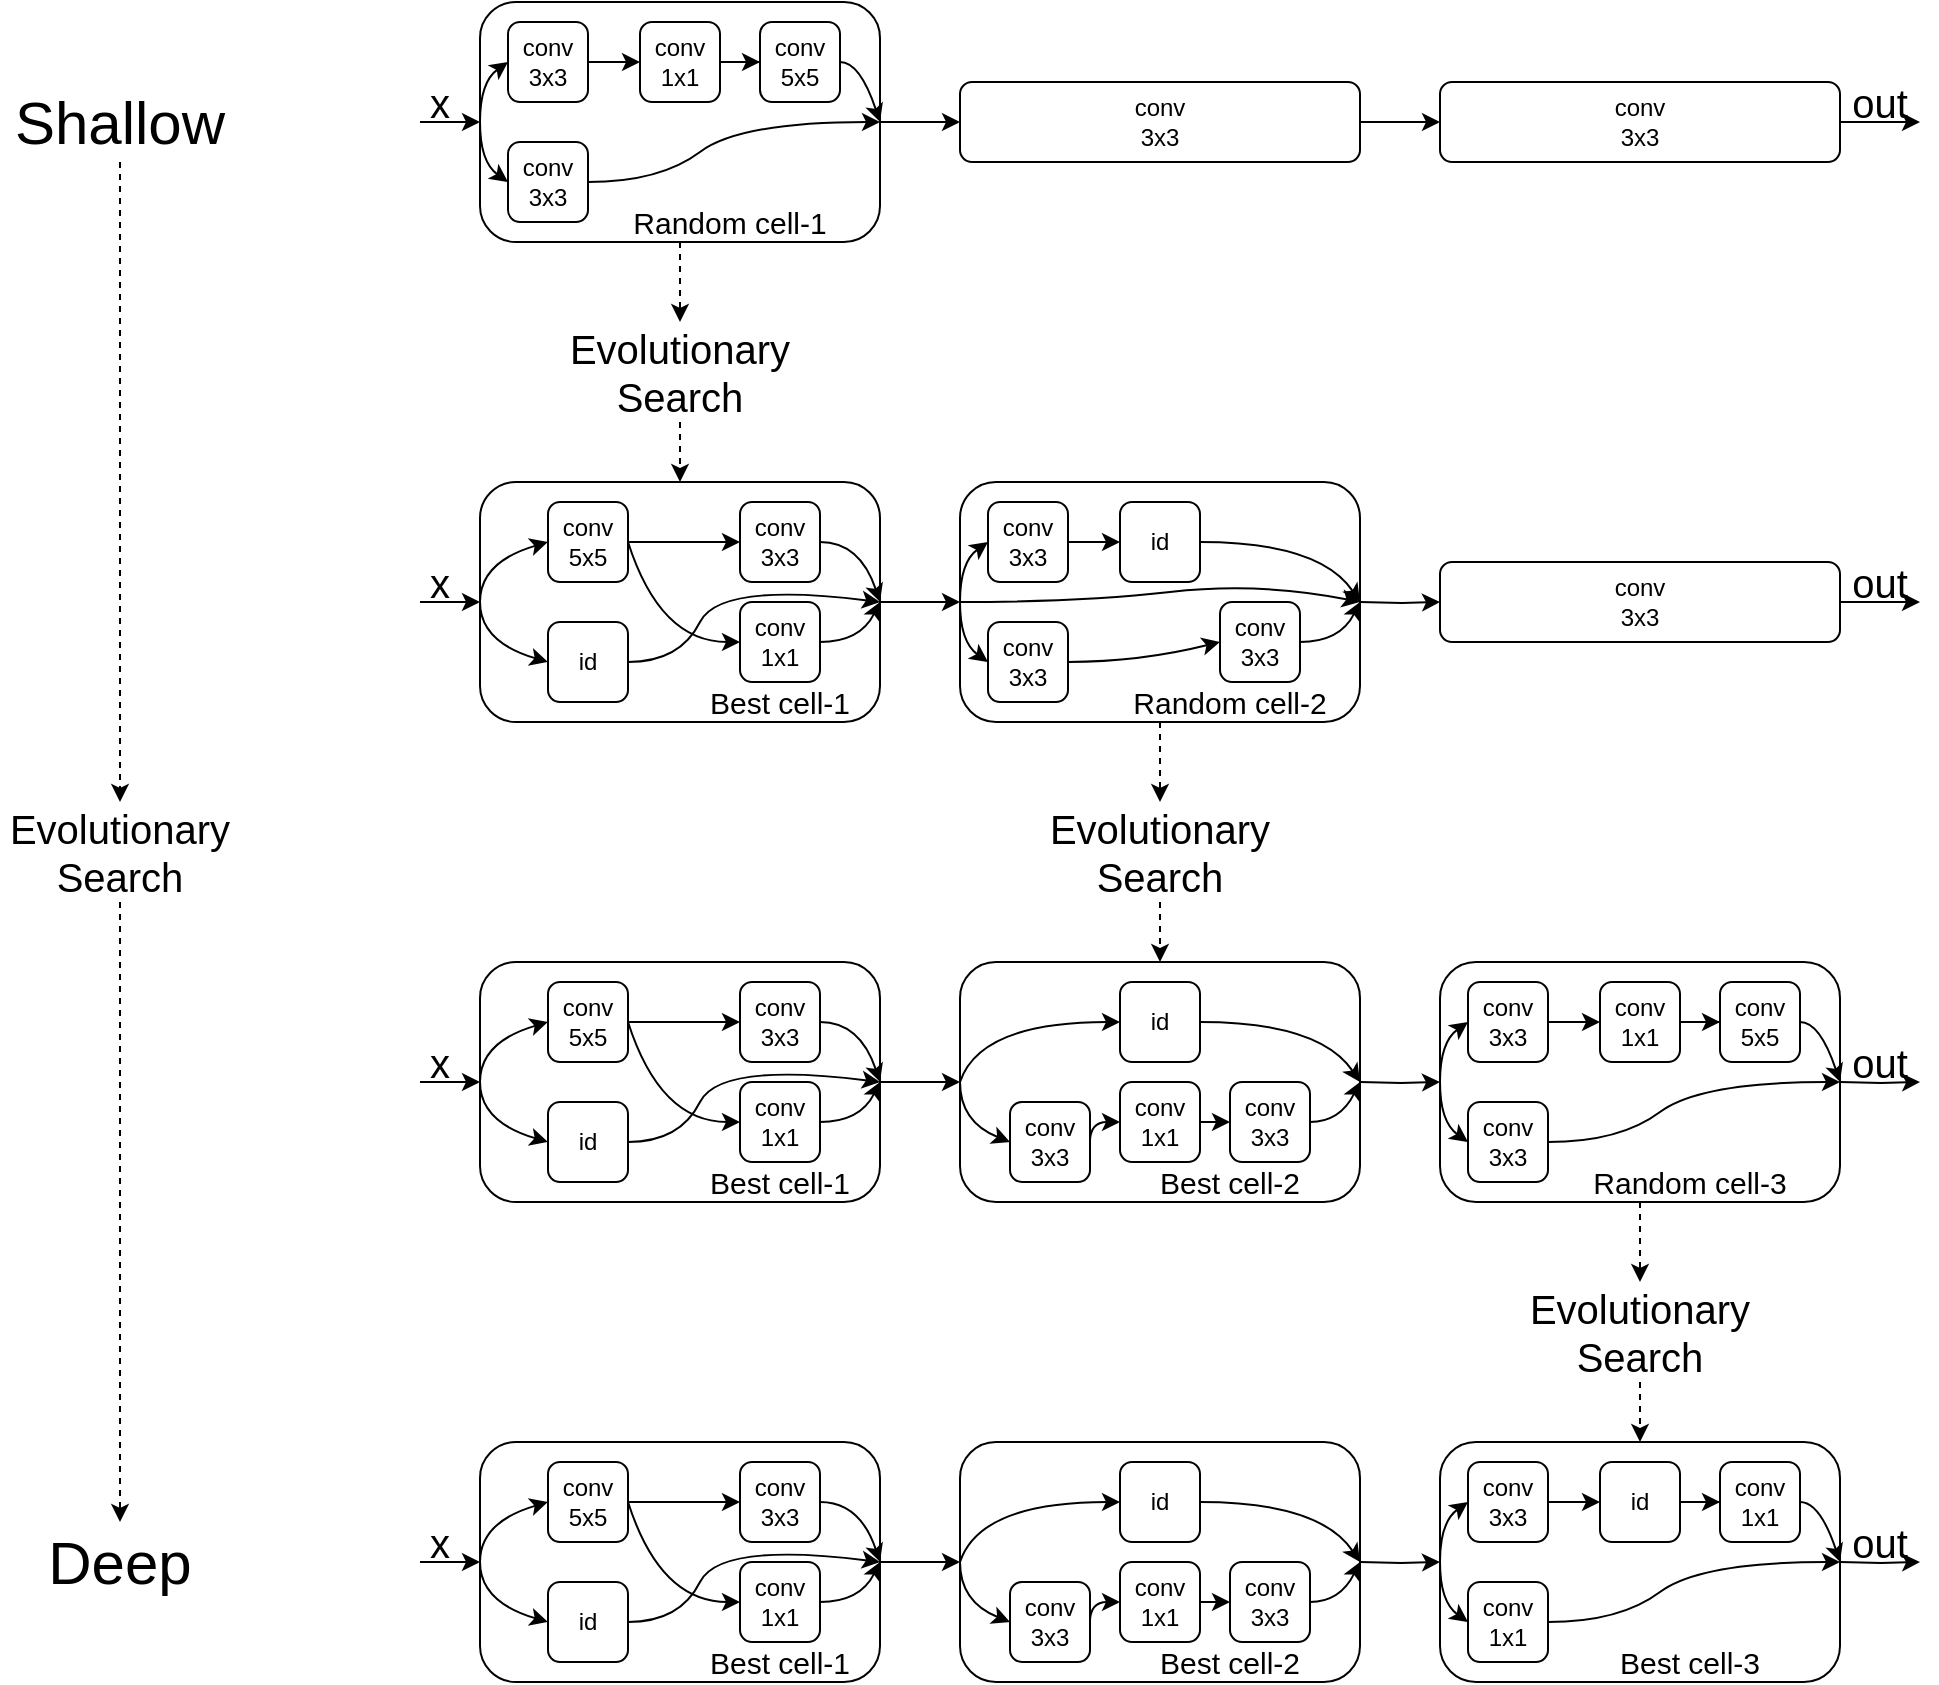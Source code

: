 <mxfile version="14.0.5" type="device"><diagram id="ZKOJLAhd_lXlccfZHO3L" name="Page-1"><mxGraphModel dx="3128" dy="1876" grid="1" gridSize="10" guides="1" tooltips="1" connect="1" arrows="1" fold="1" page="1" pageScale="1" pageWidth="827" pageHeight="1169" math="0" shadow="0"><root><mxCell id="0"/><mxCell id="1" parent="0"/><mxCell id="ncPJpPclJNjcWupV1uyb-1" value="&lt;font style=&quot;font-size: 30px&quot;&gt;Shallow&lt;/font&gt;" style="text;html=1;strokeColor=none;fillColor=none;align=center;verticalAlign=middle;whiteSpace=wrap;rounded=0;" vertex="1" parent="1"><mxGeometry x="120" y="80" width="120" height="40" as="geometry"/></mxCell><mxCell id="ncPJpPclJNjcWupV1uyb-2" value="&lt;font style=&quot;font-size: 30px&quot;&gt;Deep&lt;/font&gt;" style="text;html=1;strokeColor=none;fillColor=none;align=center;verticalAlign=middle;whiteSpace=wrap;rounded=0;" vertex="1" parent="1"><mxGeometry x="120" y="800" width="120" height="40" as="geometry"/></mxCell><mxCell id="ncPJpPclJNjcWupV1uyb-22" style="edgeStyle=orthogonalEdgeStyle;rounded=0;orthogonalLoop=1;jettySize=auto;html=1;exitX=1;exitY=0.5;exitDx=0;exitDy=0;entryX=0;entryY=0.5;entryDx=0;entryDy=0;" edge="1" parent="1" source="ncPJpPclJNjcWupV1uyb-3" target="ncPJpPclJNjcWupV1uyb-20"><mxGeometry relative="1" as="geometry"/></mxCell><mxCell id="ncPJpPclJNjcWupV1uyb-3" value="" style="rounded=1;whiteSpace=wrap;html=1;" vertex="1" parent="1"><mxGeometry x="360" y="40" width="200" height="120" as="geometry"/></mxCell><mxCell id="ncPJpPclJNjcWupV1uyb-7" value="" style="endArrow=classic;html=1;" edge="1" parent="1"><mxGeometry width="50" height="50" relative="1" as="geometry"><mxPoint x="330" y="100" as="sourcePoint"/><mxPoint x="360" y="100" as="targetPoint"/></mxGeometry></mxCell><mxCell id="ncPJpPclJNjcWupV1uyb-8" value="&lt;font style=&quot;font-size: 20px&quot;&gt;x&lt;/font&gt;" style="text;html=1;strokeColor=none;fillColor=none;align=center;verticalAlign=middle;whiteSpace=wrap;rounded=0;" vertex="1" parent="1"><mxGeometry x="320" y="80" width="40" height="20" as="geometry"/></mxCell><mxCell id="ncPJpPclJNjcWupV1uyb-13" style="edgeStyle=orthogonalEdgeStyle;rounded=0;orthogonalLoop=1;jettySize=auto;html=1;exitX=1;exitY=0.5;exitDx=0;exitDy=0;entryX=0;entryY=0.5;entryDx=0;entryDy=0;" edge="1" parent="1" source="ncPJpPclJNjcWupV1uyb-9" target="ncPJpPclJNjcWupV1uyb-11"><mxGeometry relative="1" as="geometry"/></mxCell><mxCell id="ncPJpPclJNjcWupV1uyb-9" value="conv&lt;br&gt;3x3" style="rounded=1;whiteSpace=wrap;html=1;" vertex="1" parent="1"><mxGeometry x="374" y="50" width="40" height="40" as="geometry"/></mxCell><mxCell id="ncPJpPclJNjcWupV1uyb-10" value="conv&lt;br&gt;3x3" style="rounded=1;whiteSpace=wrap;html=1;" vertex="1" parent="1"><mxGeometry x="374" y="110" width="40" height="40" as="geometry"/></mxCell><mxCell id="ncPJpPclJNjcWupV1uyb-14" value="" style="edgeStyle=orthogonalEdgeStyle;rounded=0;orthogonalLoop=1;jettySize=auto;html=1;" edge="1" parent="1" source="ncPJpPclJNjcWupV1uyb-11" target="ncPJpPclJNjcWupV1uyb-12"><mxGeometry relative="1" as="geometry"/></mxCell><mxCell id="ncPJpPclJNjcWupV1uyb-11" value="conv&lt;br&gt;1x1" style="rounded=1;whiteSpace=wrap;html=1;" vertex="1" parent="1"><mxGeometry x="440" y="50" width="40" height="40" as="geometry"/></mxCell><mxCell id="ncPJpPclJNjcWupV1uyb-12" value="conv&lt;br&gt;5x5" style="rounded=1;whiteSpace=wrap;html=1;" vertex="1" parent="1"><mxGeometry x="500" y="50" width="40" height="40" as="geometry"/></mxCell><mxCell id="ncPJpPclJNjcWupV1uyb-16" value="" style="curved=1;endArrow=classic;html=1;exitX=0;exitY=0.5;exitDx=0;exitDy=0;entryX=0;entryY=0.5;entryDx=0;entryDy=0;" edge="1" parent="1" source="ncPJpPclJNjcWupV1uyb-3" target="ncPJpPclJNjcWupV1uyb-10"><mxGeometry width="50" height="50" relative="1" as="geometry"><mxPoint x="380" y="120" as="sourcePoint"/><mxPoint x="430" y="70" as="targetPoint"/><Array as="points"><mxPoint x="360" y="120"/></Array></mxGeometry></mxCell><mxCell id="ncPJpPclJNjcWupV1uyb-17" value="" style="curved=1;endArrow=classic;html=1;exitX=1;exitY=1;exitDx=0;exitDy=0;entryX=0;entryY=0.5;entryDx=0;entryDy=0;" edge="1" parent="1" source="ncPJpPclJNjcWupV1uyb-8" target="ncPJpPclJNjcWupV1uyb-9"><mxGeometry width="50" height="50" relative="1" as="geometry"><mxPoint x="370" y="110" as="sourcePoint"/><mxPoint x="384" y="140" as="targetPoint"/><Array as="points"><mxPoint x="360" y="80"/></Array></mxGeometry></mxCell><mxCell id="ncPJpPclJNjcWupV1uyb-18" value="" style="curved=1;endArrow=classic;html=1;exitX=1;exitY=0.5;exitDx=0;exitDy=0;entryX=1;entryY=0.5;entryDx=0;entryDy=0;" edge="1" parent="1" source="ncPJpPclJNjcWupV1uyb-10" target="ncPJpPclJNjcWupV1uyb-3"><mxGeometry width="50" height="50" relative="1" as="geometry"><mxPoint x="380" y="120" as="sourcePoint"/><mxPoint x="430" y="70" as="targetPoint"/><Array as="points"><mxPoint x="450" y="130"/><mxPoint x="490" y="100"/></Array></mxGeometry></mxCell><mxCell id="ncPJpPclJNjcWupV1uyb-19" value="" style="curved=1;endArrow=classic;html=1;exitX=1;exitY=0.5;exitDx=0;exitDy=0;entryX=1;entryY=0.5;entryDx=0;entryDy=0;" edge="1" parent="1" source="ncPJpPclJNjcWupV1uyb-12" target="ncPJpPclJNjcWupV1uyb-3"><mxGeometry width="50" height="50" relative="1" as="geometry"><mxPoint x="424" y="140" as="sourcePoint"/><mxPoint x="570" y="110" as="targetPoint"/><Array as="points"><mxPoint x="550" y="70"/></Array></mxGeometry></mxCell><mxCell id="ncPJpPclJNjcWupV1uyb-23" value="" style="edgeStyle=orthogonalEdgeStyle;rounded=0;orthogonalLoop=1;jettySize=auto;html=1;" edge="1" parent="1" source="ncPJpPclJNjcWupV1uyb-20" target="ncPJpPclJNjcWupV1uyb-21"><mxGeometry relative="1" as="geometry"/></mxCell><mxCell id="ncPJpPclJNjcWupV1uyb-20" value="conv&lt;br&gt;3x3" style="rounded=1;whiteSpace=wrap;html=1;" vertex="1" parent="1"><mxGeometry x="600" y="80" width="200" height="40" as="geometry"/></mxCell><mxCell id="ncPJpPclJNjcWupV1uyb-21" value="conv&lt;br&gt;3x3" style="rounded=1;whiteSpace=wrap;html=1;" vertex="1" parent="1"><mxGeometry x="840" y="80" width="200" height="40" as="geometry"/></mxCell><mxCell id="ncPJpPclJNjcWupV1uyb-25" value="" style="edgeStyle=orthogonalEdgeStyle;rounded=0;orthogonalLoop=1;jettySize=auto;html=1;exitX=1;exitY=0.5;exitDx=0;exitDy=0;" edge="1" parent="1" source="ncPJpPclJNjcWupV1uyb-21"><mxGeometry relative="1" as="geometry"><mxPoint x="1040" y="100" as="sourcePoint"/><mxPoint x="1080" y="100" as="targetPoint"/></mxGeometry></mxCell><mxCell id="ncPJpPclJNjcWupV1uyb-26" value="&lt;font style=&quot;font-size: 20px&quot;&gt;out&lt;/font&gt;" style="text;html=1;strokeColor=none;fillColor=none;align=center;verticalAlign=middle;whiteSpace=wrap;rounded=0;" vertex="1" parent="1"><mxGeometry x="1040" y="80" width="40" height="20" as="geometry"/></mxCell><mxCell id="ncPJpPclJNjcWupV1uyb-28" value="" style="endArrow=classic;html=1;exitX=0.5;exitY=1;exitDx=0;exitDy=0;dashed=1;" edge="1" parent="1" source="ncPJpPclJNjcWupV1uyb-27"><mxGeometry width="50" height="50" relative="1" as="geometry"><mxPoint x="510" y="210" as="sourcePoint"/><mxPoint x="460" y="280" as="targetPoint"/></mxGeometry></mxCell><mxCell id="ncPJpPclJNjcWupV1uyb-29" value="&lt;font style=&quot;font-size: 15px&quot;&gt;Random cell-1&lt;/font&gt;" style="text;html=1;strokeColor=none;fillColor=none;align=center;verticalAlign=middle;whiteSpace=wrap;rounded=0;" vertex="1" parent="1"><mxGeometry x="430" y="140" width="110" height="20" as="geometry"/></mxCell><mxCell id="ncPJpPclJNjcWupV1uyb-27" value="&lt;font style=&quot;font-size: 20px&quot;&gt;Evolutionary&lt;br&gt;Search&lt;/font&gt;" style="text;html=1;strokeColor=none;fillColor=none;align=center;verticalAlign=middle;whiteSpace=wrap;rounded=0;" vertex="1" parent="1"><mxGeometry x="425" y="200" width="70" height="50" as="geometry"/></mxCell><mxCell id="ncPJpPclJNjcWupV1uyb-30" value="" style="endArrow=classic;html=1;exitX=0.5;exitY=1;exitDx=0;exitDy=0;dashed=1;" edge="1" parent="1" source="ncPJpPclJNjcWupV1uyb-3" target="ncPJpPclJNjcWupV1uyb-27"><mxGeometry width="50" height="50" relative="1" as="geometry"><mxPoint x="460" y="160.0" as="sourcePoint"/><mxPoint x="460" y="280" as="targetPoint"/></mxGeometry></mxCell><mxCell id="ncPJpPclJNjcWupV1uyb-54" style="edgeStyle=orthogonalEdgeStyle;rounded=0;orthogonalLoop=1;jettySize=auto;html=1;exitX=1;exitY=0.5;exitDx=0;exitDy=0;entryX=0;entryY=0.5;entryDx=0;entryDy=0;" edge="1" source="ncPJpPclJNjcWupV1uyb-55" parent="1"><mxGeometry relative="1" as="geometry"><mxPoint x="600" y="340" as="targetPoint"/></mxGeometry></mxCell><mxCell id="ncPJpPclJNjcWupV1uyb-55" value="" style="rounded=1;whiteSpace=wrap;html=1;" vertex="1" parent="1"><mxGeometry x="360" y="280" width="200" height="120" as="geometry"/></mxCell><mxCell id="ncPJpPclJNjcWupV1uyb-56" value="" style="endArrow=classic;html=1;" edge="1" parent="1"><mxGeometry width="50" height="50" relative="1" as="geometry"><mxPoint x="330" y="340" as="sourcePoint"/><mxPoint x="360" y="340" as="targetPoint"/></mxGeometry></mxCell><mxCell id="ncPJpPclJNjcWupV1uyb-57" value="&lt;font style=&quot;font-size: 20px&quot;&gt;x&lt;/font&gt;" style="text;html=1;strokeColor=none;fillColor=none;align=center;verticalAlign=middle;whiteSpace=wrap;rounded=0;" vertex="1" parent="1"><mxGeometry x="320" y="320" width="40" height="20" as="geometry"/></mxCell><mxCell id="ncPJpPclJNjcWupV1uyb-59" value="conv&lt;br&gt;5x5" style="rounded=1;whiteSpace=wrap;html=1;" vertex="1" parent="1"><mxGeometry x="394" y="290" width="40" height="40" as="geometry"/></mxCell><mxCell id="ncPJpPclJNjcWupV1uyb-60" value="id" style="rounded=1;whiteSpace=wrap;html=1;" vertex="1" parent="1"><mxGeometry x="394" y="350" width="40" height="40" as="geometry"/></mxCell><mxCell id="ncPJpPclJNjcWupV1uyb-61" value="" style="edgeStyle=orthogonalEdgeStyle;rounded=0;orthogonalLoop=1;jettySize=auto;html=1;exitX=1;exitY=0.5;exitDx=0;exitDy=0;" edge="1" source="ncPJpPclJNjcWupV1uyb-59" target="ncPJpPclJNjcWupV1uyb-63" parent="1"><mxGeometry relative="1" as="geometry"><mxPoint x="480" y="310" as="sourcePoint"/></mxGeometry></mxCell><mxCell id="ncPJpPclJNjcWupV1uyb-63" value="conv&lt;br&gt;3x3" style="rounded=1;whiteSpace=wrap;html=1;" vertex="1" parent="1"><mxGeometry x="490" y="290" width="40" height="40" as="geometry"/></mxCell><mxCell id="ncPJpPclJNjcWupV1uyb-64" value="" style="curved=1;endArrow=classic;html=1;exitX=0;exitY=0.5;exitDx=0;exitDy=0;entryX=0;entryY=0.5;entryDx=0;entryDy=0;" edge="1" source="ncPJpPclJNjcWupV1uyb-55" target="ncPJpPclJNjcWupV1uyb-60" parent="1"><mxGeometry width="50" height="50" relative="1" as="geometry"><mxPoint x="380" y="360" as="sourcePoint"/><mxPoint x="430" y="310" as="targetPoint"/><Array as="points"><mxPoint x="360" y="360"/></Array></mxGeometry></mxCell><mxCell id="ncPJpPclJNjcWupV1uyb-65" value="" style="curved=1;endArrow=classic;html=1;exitX=1;exitY=1;exitDx=0;exitDy=0;entryX=0;entryY=0.5;entryDx=0;entryDy=0;" edge="1" source="ncPJpPclJNjcWupV1uyb-57" target="ncPJpPclJNjcWupV1uyb-59" parent="1"><mxGeometry width="50" height="50" relative="1" as="geometry"><mxPoint x="370" y="350" as="sourcePoint"/><mxPoint x="384" y="380" as="targetPoint"/><Array as="points"><mxPoint x="360" y="320"/></Array></mxGeometry></mxCell><mxCell id="ncPJpPclJNjcWupV1uyb-67" value="" style="curved=1;endArrow=classic;html=1;exitX=1;exitY=0.5;exitDx=0;exitDy=0;entryX=1;entryY=0.5;entryDx=0;entryDy=0;" edge="1" source="ncPJpPclJNjcWupV1uyb-63" target="ncPJpPclJNjcWupV1uyb-55" parent="1"><mxGeometry width="50" height="50" relative="1" as="geometry"><mxPoint x="424" y="380" as="sourcePoint"/><mxPoint x="570" y="350" as="targetPoint"/><Array as="points"><mxPoint x="550" y="310"/></Array></mxGeometry></mxCell><mxCell id="ncPJpPclJNjcWupV1uyb-68" value="" style="edgeStyle=orthogonalEdgeStyle;rounded=0;orthogonalLoop=1;jettySize=auto;html=1;" edge="1" target="ncPJpPclJNjcWupV1uyb-70" parent="1"><mxGeometry relative="1" as="geometry"><mxPoint x="800" y="340" as="sourcePoint"/></mxGeometry></mxCell><mxCell id="ncPJpPclJNjcWupV1uyb-70" value="conv&lt;br&gt;3x3" style="rounded=1;whiteSpace=wrap;html=1;" vertex="1" parent="1"><mxGeometry x="840" y="320" width="200" height="40" as="geometry"/></mxCell><mxCell id="ncPJpPclJNjcWupV1uyb-71" value="" style="edgeStyle=orthogonalEdgeStyle;rounded=0;orthogonalLoop=1;jettySize=auto;html=1;exitX=1;exitY=0.5;exitDx=0;exitDy=0;" edge="1" source="ncPJpPclJNjcWupV1uyb-70" parent="1"><mxGeometry relative="1" as="geometry"><mxPoint x="1040" y="340" as="sourcePoint"/><mxPoint x="1080" y="340" as="targetPoint"/></mxGeometry></mxCell><mxCell id="ncPJpPclJNjcWupV1uyb-72" value="&lt;font style=&quot;font-size: 20px&quot;&gt;out&lt;/font&gt;" style="text;html=1;strokeColor=none;fillColor=none;align=center;verticalAlign=middle;whiteSpace=wrap;rounded=0;" vertex="1" parent="1"><mxGeometry x="1040" y="320" width="40" height="20" as="geometry"/></mxCell><mxCell id="ncPJpPclJNjcWupV1uyb-74" value="&lt;font style=&quot;font-size: 15px&quot;&gt;Best cell-1&lt;/font&gt;" style="text;html=1;strokeColor=none;fillColor=none;align=center;verticalAlign=middle;whiteSpace=wrap;rounded=0;" vertex="1" parent="1"><mxGeometry x="455" y="380" width="110" height="20" as="geometry"/></mxCell><mxCell id="ncPJpPclJNjcWupV1uyb-77" value="conv&lt;br&gt;1x1" style="rounded=1;whiteSpace=wrap;html=1;" vertex="1" parent="1"><mxGeometry x="490" y="340" width="40" height="40" as="geometry"/></mxCell><mxCell id="ncPJpPclJNjcWupV1uyb-78" value="" style="curved=1;endArrow=classic;html=1;exitX=1;exitY=0.5;exitDx=0;exitDy=0;entryX=0;entryY=0.5;entryDx=0;entryDy=0;" edge="1" parent="1" source="ncPJpPclJNjcWupV1uyb-59" target="ncPJpPclJNjcWupV1uyb-77"><mxGeometry width="50" height="50" relative="1" as="geometry"><mxPoint x="490" y="360" as="sourcePoint"/><mxPoint x="540" y="310" as="targetPoint"/><Array as="points"><mxPoint x="450" y="360"/></Array></mxGeometry></mxCell><mxCell id="ncPJpPclJNjcWupV1uyb-79" value="" style="curved=1;endArrow=classic;html=1;exitX=1;exitY=0.5;exitDx=0;exitDy=0;entryX=1;entryY=0.5;entryDx=0;entryDy=0;" edge="1" parent="1" source="ncPJpPclJNjcWupV1uyb-60" target="ncPJpPclJNjcWupV1uyb-55"><mxGeometry width="50" height="50" relative="1" as="geometry"><mxPoint x="490" y="360" as="sourcePoint"/><mxPoint x="540" y="310" as="targetPoint"/><Array as="points"><mxPoint x="460" y="370"/><mxPoint x="480" y="330"/></Array></mxGeometry></mxCell><mxCell id="ncPJpPclJNjcWupV1uyb-80" value="" style="curved=1;endArrow=classic;html=1;exitX=1;exitY=0.5;exitDx=0;exitDy=0;entryX=1;entryY=0.5;entryDx=0;entryDy=0;" edge="1" parent="1" source="ncPJpPclJNjcWupV1uyb-77" target="ncPJpPclJNjcWupV1uyb-55"><mxGeometry width="50" height="50" relative="1" as="geometry"><mxPoint x="490" y="360" as="sourcePoint"/><mxPoint x="540" y="310" as="targetPoint"/><Array as="points"><mxPoint x="550" y="360"/></Array></mxGeometry></mxCell><mxCell id="ncPJpPclJNjcWupV1uyb-81" value="" style="rounded=1;whiteSpace=wrap;html=1;" vertex="1" parent="1"><mxGeometry x="600" y="280" width="200" height="120" as="geometry"/></mxCell><mxCell id="ncPJpPclJNjcWupV1uyb-82" style="edgeStyle=orthogonalEdgeStyle;rounded=0;orthogonalLoop=1;jettySize=auto;html=1;exitX=1;exitY=0.5;exitDx=0;exitDy=0;entryX=0;entryY=0.5;entryDx=0;entryDy=0;" edge="1" source="ncPJpPclJNjcWupV1uyb-83" target="ncPJpPclJNjcWupV1uyb-86" parent="1"><mxGeometry relative="1" as="geometry"/></mxCell><mxCell id="ncPJpPclJNjcWupV1uyb-83" value="conv&lt;br&gt;3x3" style="rounded=1;whiteSpace=wrap;html=1;" vertex="1" parent="1"><mxGeometry x="614" y="290" width="40" height="40" as="geometry"/></mxCell><mxCell id="ncPJpPclJNjcWupV1uyb-84" value="conv&lt;br&gt;3x3" style="rounded=1;whiteSpace=wrap;html=1;" vertex="1" parent="1"><mxGeometry x="614" y="350" width="40" height="40" as="geometry"/></mxCell><mxCell id="ncPJpPclJNjcWupV1uyb-86" value="id" style="rounded=1;whiteSpace=wrap;html=1;" vertex="1" parent="1"><mxGeometry x="680" y="290" width="40" height="40" as="geometry"/></mxCell><mxCell id="ncPJpPclJNjcWupV1uyb-87" value="conv&lt;br&gt;3x3" style="rounded=1;whiteSpace=wrap;html=1;" vertex="1" parent="1"><mxGeometry x="730" y="340" width="40" height="40" as="geometry"/></mxCell><mxCell id="ncPJpPclJNjcWupV1uyb-88" value="" style="curved=1;endArrow=classic;html=1;exitX=0;exitY=0.5;exitDx=0;exitDy=0;entryX=0;entryY=0.5;entryDx=0;entryDy=0;" edge="1" source="ncPJpPclJNjcWupV1uyb-81" target="ncPJpPclJNjcWupV1uyb-84" parent="1"><mxGeometry width="50" height="50" relative="1" as="geometry"><mxPoint x="620" y="360" as="sourcePoint"/><mxPoint x="670" y="310" as="targetPoint"/><Array as="points"><mxPoint x="600" y="360"/></Array></mxGeometry></mxCell><mxCell id="ncPJpPclJNjcWupV1uyb-89" value="" style="curved=1;endArrow=classic;html=1;exitX=1;exitY=1;exitDx=0;exitDy=0;entryX=0;entryY=0.5;entryDx=0;entryDy=0;" edge="1" target="ncPJpPclJNjcWupV1uyb-83" parent="1"><mxGeometry width="50" height="50" relative="1" as="geometry"><mxPoint x="600" y="340" as="sourcePoint"/><mxPoint x="624" y="380" as="targetPoint"/><Array as="points"><mxPoint x="600" y="320"/></Array></mxGeometry></mxCell><mxCell id="ncPJpPclJNjcWupV1uyb-90" value="" style="curved=1;endArrow=classic;html=1;exitX=1;exitY=0.5;exitDx=0;exitDy=0;entryX=0;entryY=0.5;entryDx=0;entryDy=0;" edge="1" source="ncPJpPclJNjcWupV1uyb-84" target="ncPJpPclJNjcWupV1uyb-87" parent="1"><mxGeometry width="50" height="50" relative="1" as="geometry"><mxPoint x="620" y="360" as="sourcePoint"/><mxPoint x="670" y="310" as="targetPoint"/><Array as="points"><mxPoint x="690" y="370"/></Array></mxGeometry></mxCell><mxCell id="ncPJpPclJNjcWupV1uyb-91" value="" style="curved=1;endArrow=classic;html=1;exitX=1;exitY=0.5;exitDx=0;exitDy=0;entryX=1;entryY=0.5;entryDx=0;entryDy=0;" edge="1" source="ncPJpPclJNjcWupV1uyb-87" target="ncPJpPclJNjcWupV1uyb-81" parent="1"><mxGeometry width="50" height="50" relative="1" as="geometry"><mxPoint x="664" y="380" as="sourcePoint"/><mxPoint x="810" y="350" as="targetPoint"/><Array as="points"><mxPoint x="790" y="360"/></Array></mxGeometry></mxCell><mxCell id="ncPJpPclJNjcWupV1uyb-92" value="&lt;font style=&quot;font-size: 15px&quot;&gt;Random cell-2&lt;/font&gt;" style="text;html=1;strokeColor=none;fillColor=none;align=center;verticalAlign=middle;whiteSpace=wrap;rounded=0;" vertex="1" parent="1"><mxGeometry x="680" y="380" width="110" height="20" as="geometry"/></mxCell><mxCell id="ncPJpPclJNjcWupV1uyb-93" value="" style="curved=1;endArrow=classic;html=1;exitX=1;exitY=0.5;exitDx=0;exitDy=0;entryX=1;entryY=0.5;entryDx=0;entryDy=0;" edge="1" parent="1" source="ncPJpPclJNjcWupV1uyb-86" target="ncPJpPclJNjcWupV1uyb-81"><mxGeometry width="50" height="50" relative="1" as="geometry"><mxPoint x="580" y="310" as="sourcePoint"/><mxPoint x="630" y="260" as="targetPoint"/><Array as="points"><mxPoint x="780" y="310"/></Array></mxGeometry></mxCell><mxCell id="ncPJpPclJNjcWupV1uyb-95" value="" style="curved=1;endArrow=classic;html=1;entryX=1;entryY=0.5;entryDx=0;entryDy=0;exitX=0;exitY=0.5;exitDx=0;exitDy=0;" edge="1" parent="1" source="ncPJpPclJNjcWupV1uyb-81" target="ncPJpPclJNjcWupV1uyb-81"><mxGeometry width="50" height="50" relative="1" as="geometry"><mxPoint x="600" y="340" as="sourcePoint"/><mxPoint x="630" y="260" as="targetPoint"/><Array as="points"><mxPoint x="660" y="340"/><mxPoint x="750" y="330"/></Array></mxGeometry></mxCell><mxCell id="ncPJpPclJNjcWupV1uyb-96" value="" style="endArrow=classic;html=1;exitX=0.5;exitY=1;exitDx=0;exitDy=0;dashed=1;" edge="1" parent="1" source="ncPJpPclJNjcWupV1uyb-97"><mxGeometry width="50" height="50" relative="1" as="geometry"><mxPoint x="750" y="450" as="sourcePoint"/><mxPoint x="700" y="520" as="targetPoint"/></mxGeometry></mxCell><mxCell id="ncPJpPclJNjcWupV1uyb-97" value="&lt;font style=&quot;font-size: 20px&quot;&gt;Evolutionary&lt;br&gt;Search&lt;/font&gt;" style="text;html=1;strokeColor=none;fillColor=none;align=center;verticalAlign=middle;whiteSpace=wrap;rounded=0;" vertex="1" parent="1"><mxGeometry x="665" y="440" width="70" height="50" as="geometry"/></mxCell><mxCell id="ncPJpPclJNjcWupV1uyb-98" value="" style="endArrow=classic;html=1;exitX=0.5;exitY=1;exitDx=0;exitDy=0;dashed=1;" edge="1" parent="1" target="ncPJpPclJNjcWupV1uyb-97"><mxGeometry width="50" height="50" relative="1" as="geometry"><mxPoint x="700" y="400" as="sourcePoint"/><mxPoint x="700" y="520" as="targetPoint"/></mxGeometry></mxCell><mxCell id="ncPJpPclJNjcWupV1uyb-99" style="edgeStyle=orthogonalEdgeStyle;rounded=0;orthogonalLoop=1;jettySize=auto;html=1;exitX=1;exitY=0.5;exitDx=0;exitDy=0;entryX=0;entryY=0.5;entryDx=0;entryDy=0;" edge="1" source="ncPJpPclJNjcWupV1uyb-100" parent="1"><mxGeometry relative="1" as="geometry"><mxPoint x="600" y="580" as="targetPoint"/></mxGeometry></mxCell><mxCell id="ncPJpPclJNjcWupV1uyb-100" value="" style="rounded=1;whiteSpace=wrap;html=1;" vertex="1" parent="1"><mxGeometry x="360" y="520" width="200" height="120" as="geometry"/></mxCell><mxCell id="ncPJpPclJNjcWupV1uyb-101" value="" style="endArrow=classic;html=1;" edge="1" parent="1"><mxGeometry width="50" height="50" relative="1" as="geometry"><mxPoint x="330" y="580" as="sourcePoint"/><mxPoint x="360" y="580" as="targetPoint"/></mxGeometry></mxCell><mxCell id="ncPJpPclJNjcWupV1uyb-102" value="&lt;font style=&quot;font-size: 20px&quot;&gt;x&lt;/font&gt;" style="text;html=1;strokeColor=none;fillColor=none;align=center;verticalAlign=middle;whiteSpace=wrap;rounded=0;" vertex="1" parent="1"><mxGeometry x="320" y="560" width="40" height="20" as="geometry"/></mxCell><mxCell id="ncPJpPclJNjcWupV1uyb-103" value="conv&lt;br&gt;5x5" style="rounded=1;whiteSpace=wrap;html=1;" vertex="1" parent="1"><mxGeometry x="394" y="530" width="40" height="40" as="geometry"/></mxCell><mxCell id="ncPJpPclJNjcWupV1uyb-104" value="id" style="rounded=1;whiteSpace=wrap;html=1;" vertex="1" parent="1"><mxGeometry x="394" y="590" width="40" height="40" as="geometry"/></mxCell><mxCell id="ncPJpPclJNjcWupV1uyb-105" value="" style="edgeStyle=orthogonalEdgeStyle;rounded=0;orthogonalLoop=1;jettySize=auto;html=1;exitX=1;exitY=0.5;exitDx=0;exitDy=0;" edge="1" source="ncPJpPclJNjcWupV1uyb-103" target="ncPJpPclJNjcWupV1uyb-106" parent="1"><mxGeometry relative="1" as="geometry"><mxPoint x="480" y="550" as="sourcePoint"/></mxGeometry></mxCell><mxCell id="ncPJpPclJNjcWupV1uyb-106" value="conv&lt;br&gt;3x3" style="rounded=1;whiteSpace=wrap;html=1;" vertex="1" parent="1"><mxGeometry x="490" y="530" width="40" height="40" as="geometry"/></mxCell><mxCell id="ncPJpPclJNjcWupV1uyb-107" value="" style="curved=1;endArrow=classic;html=1;exitX=0;exitY=0.5;exitDx=0;exitDy=0;entryX=0;entryY=0.5;entryDx=0;entryDy=0;" edge="1" source="ncPJpPclJNjcWupV1uyb-100" target="ncPJpPclJNjcWupV1uyb-104" parent="1"><mxGeometry width="50" height="50" relative="1" as="geometry"><mxPoint x="380" y="600" as="sourcePoint"/><mxPoint x="430" y="550" as="targetPoint"/><Array as="points"><mxPoint x="360" y="600"/></Array></mxGeometry></mxCell><mxCell id="ncPJpPclJNjcWupV1uyb-108" value="" style="curved=1;endArrow=classic;html=1;exitX=1;exitY=1;exitDx=0;exitDy=0;entryX=0;entryY=0.5;entryDx=0;entryDy=0;" edge="1" source="ncPJpPclJNjcWupV1uyb-102" target="ncPJpPclJNjcWupV1uyb-103" parent="1"><mxGeometry width="50" height="50" relative="1" as="geometry"><mxPoint x="370" y="590" as="sourcePoint"/><mxPoint x="384" y="620" as="targetPoint"/><Array as="points"><mxPoint x="360" y="560"/></Array></mxGeometry></mxCell><mxCell id="ncPJpPclJNjcWupV1uyb-109" value="" style="curved=1;endArrow=classic;html=1;exitX=1;exitY=0.5;exitDx=0;exitDy=0;entryX=1;entryY=0.5;entryDx=0;entryDy=0;" edge="1" source="ncPJpPclJNjcWupV1uyb-106" target="ncPJpPclJNjcWupV1uyb-100" parent="1"><mxGeometry width="50" height="50" relative="1" as="geometry"><mxPoint x="424" y="620" as="sourcePoint"/><mxPoint x="570" y="590" as="targetPoint"/><Array as="points"><mxPoint x="550" y="550"/></Array></mxGeometry></mxCell><mxCell id="ncPJpPclJNjcWupV1uyb-110" value="" style="edgeStyle=orthogonalEdgeStyle;rounded=0;orthogonalLoop=1;jettySize=auto;html=1;" edge="1" parent="1"><mxGeometry relative="1" as="geometry"><mxPoint x="800" y="580" as="sourcePoint"/><mxPoint x="840" y="580" as="targetPoint"/></mxGeometry></mxCell><mxCell id="ncPJpPclJNjcWupV1uyb-112" value="" style="edgeStyle=orthogonalEdgeStyle;rounded=0;orthogonalLoop=1;jettySize=auto;html=1;exitX=1;exitY=0.5;exitDx=0;exitDy=0;" edge="1" parent="1"><mxGeometry relative="1" as="geometry"><mxPoint x="1040" y="580" as="sourcePoint"/><mxPoint x="1080" y="580" as="targetPoint"/></mxGeometry></mxCell><mxCell id="ncPJpPclJNjcWupV1uyb-113" value="&lt;font style=&quot;font-size: 20px&quot;&gt;out&lt;/font&gt;" style="text;html=1;strokeColor=none;fillColor=none;align=center;verticalAlign=middle;whiteSpace=wrap;rounded=0;" vertex="1" parent="1"><mxGeometry x="1040" y="560" width="40" height="20" as="geometry"/></mxCell><mxCell id="ncPJpPclJNjcWupV1uyb-114" value="&lt;font style=&quot;font-size: 15px&quot;&gt;Best cell-1&lt;/font&gt;" style="text;html=1;strokeColor=none;fillColor=none;align=center;verticalAlign=middle;whiteSpace=wrap;rounded=0;" vertex="1" parent="1"><mxGeometry x="455" y="620" width="110" height="20" as="geometry"/></mxCell><mxCell id="ncPJpPclJNjcWupV1uyb-115" value="conv&lt;br&gt;1x1" style="rounded=1;whiteSpace=wrap;html=1;" vertex="1" parent="1"><mxGeometry x="490" y="580" width="40" height="40" as="geometry"/></mxCell><mxCell id="ncPJpPclJNjcWupV1uyb-116" value="" style="curved=1;endArrow=classic;html=1;exitX=1;exitY=0.5;exitDx=0;exitDy=0;entryX=0;entryY=0.5;entryDx=0;entryDy=0;" edge="1" source="ncPJpPclJNjcWupV1uyb-103" target="ncPJpPclJNjcWupV1uyb-115" parent="1"><mxGeometry width="50" height="50" relative="1" as="geometry"><mxPoint x="490" y="600" as="sourcePoint"/><mxPoint x="540" y="550" as="targetPoint"/><Array as="points"><mxPoint x="450" y="600"/></Array></mxGeometry></mxCell><mxCell id="ncPJpPclJNjcWupV1uyb-117" value="" style="curved=1;endArrow=classic;html=1;exitX=1;exitY=0.5;exitDx=0;exitDy=0;entryX=1;entryY=0.5;entryDx=0;entryDy=0;" edge="1" source="ncPJpPclJNjcWupV1uyb-104" target="ncPJpPclJNjcWupV1uyb-100" parent="1"><mxGeometry width="50" height="50" relative="1" as="geometry"><mxPoint x="490" y="600" as="sourcePoint"/><mxPoint x="540" y="550" as="targetPoint"/><Array as="points"><mxPoint x="460" y="610"/><mxPoint x="480" y="570"/></Array></mxGeometry></mxCell><mxCell id="ncPJpPclJNjcWupV1uyb-118" value="" style="curved=1;endArrow=classic;html=1;exitX=1;exitY=0.5;exitDx=0;exitDy=0;entryX=1;entryY=0.5;entryDx=0;entryDy=0;" edge="1" source="ncPJpPclJNjcWupV1uyb-115" target="ncPJpPclJNjcWupV1uyb-100" parent="1"><mxGeometry width="50" height="50" relative="1" as="geometry"><mxPoint x="490" y="600" as="sourcePoint"/><mxPoint x="540" y="550" as="targetPoint"/><Array as="points"><mxPoint x="550" y="600"/></Array></mxGeometry></mxCell><mxCell id="ncPJpPclJNjcWupV1uyb-119" value="" style="rounded=1;whiteSpace=wrap;html=1;" vertex="1" parent="1"><mxGeometry x="600" y="520" width="200" height="120" as="geometry"/></mxCell><mxCell id="ncPJpPclJNjcWupV1uyb-122" value="conv&lt;br&gt;3x3" style="rounded=1;whiteSpace=wrap;html=1;" vertex="1" parent="1"><mxGeometry x="625" y="590" width="40" height="40" as="geometry"/></mxCell><mxCell id="ncPJpPclJNjcWupV1uyb-123" value="id" style="rounded=1;whiteSpace=wrap;html=1;" vertex="1" parent="1"><mxGeometry x="680" y="530" width="40" height="40" as="geometry"/></mxCell><mxCell id="ncPJpPclJNjcWupV1uyb-124" value="conv&lt;br&gt;3x3" style="rounded=1;whiteSpace=wrap;html=1;" vertex="1" parent="1"><mxGeometry x="735" y="580" width="40" height="40" as="geometry"/></mxCell><mxCell id="ncPJpPclJNjcWupV1uyb-125" value="" style="curved=1;endArrow=classic;html=1;exitX=0;exitY=0.5;exitDx=0;exitDy=0;entryX=0;entryY=0.5;entryDx=0;entryDy=0;" edge="1" source="ncPJpPclJNjcWupV1uyb-119" target="ncPJpPclJNjcWupV1uyb-122" parent="1"><mxGeometry width="50" height="50" relative="1" as="geometry"><mxPoint x="620" y="600" as="sourcePoint"/><mxPoint x="670" y="550" as="targetPoint"/><Array as="points"><mxPoint x="600" y="600"/></Array></mxGeometry></mxCell><mxCell id="ncPJpPclJNjcWupV1uyb-126" value="" style="curved=1;endArrow=classic;html=1;exitX=1;exitY=1;exitDx=0;exitDy=0;entryX=0;entryY=0.5;entryDx=0;entryDy=0;" edge="1" target="ncPJpPclJNjcWupV1uyb-123" parent="1"><mxGeometry width="50" height="50" relative="1" as="geometry"><mxPoint x="600" y="580" as="sourcePoint"/><mxPoint x="614" y="550" as="targetPoint"/><Array as="points"><mxPoint x="610" y="550"/></Array></mxGeometry></mxCell><mxCell id="ncPJpPclJNjcWupV1uyb-127" value="" style="curved=1;endArrow=classic;html=1;exitX=1;exitY=0.5;exitDx=0;exitDy=0;entryX=0;entryY=0.5;entryDx=0;entryDy=0;" edge="1" source="ncPJpPclJNjcWupV1uyb-122" target="ncPJpPclJNjcWupV1uyb-135" parent="1"><mxGeometry width="50" height="50" relative="1" as="geometry"><mxPoint x="620" y="600" as="sourcePoint"/><mxPoint x="670" y="550" as="targetPoint"/><Array as="points"><mxPoint x="665" y="600"/></Array></mxGeometry></mxCell><mxCell id="ncPJpPclJNjcWupV1uyb-128" value="" style="curved=1;endArrow=classic;html=1;exitX=1;exitY=0.5;exitDx=0;exitDy=0;entryX=1;entryY=0.5;entryDx=0;entryDy=0;" edge="1" source="ncPJpPclJNjcWupV1uyb-124" target="ncPJpPclJNjcWupV1uyb-119" parent="1"><mxGeometry width="50" height="50" relative="1" as="geometry"><mxPoint x="664" y="620" as="sourcePoint"/><mxPoint x="810" y="590" as="targetPoint"/><Array as="points"><mxPoint x="790" y="600"/></Array></mxGeometry></mxCell><mxCell id="ncPJpPclJNjcWupV1uyb-129" value="&lt;font style=&quot;font-size: 15px&quot;&gt;Best cell-2&lt;/font&gt;" style="text;html=1;strokeColor=none;fillColor=none;align=center;verticalAlign=middle;whiteSpace=wrap;rounded=0;" vertex="1" parent="1"><mxGeometry x="680" y="620" width="110" height="20" as="geometry"/></mxCell><mxCell id="ncPJpPclJNjcWupV1uyb-130" value="" style="curved=1;endArrow=classic;html=1;exitX=1;exitY=0.5;exitDx=0;exitDy=0;entryX=1;entryY=0.5;entryDx=0;entryDy=0;" edge="1" source="ncPJpPclJNjcWupV1uyb-123" target="ncPJpPclJNjcWupV1uyb-119" parent="1"><mxGeometry width="50" height="50" relative="1" as="geometry"><mxPoint x="580" y="550" as="sourcePoint"/><mxPoint x="630" y="500" as="targetPoint"/><Array as="points"><mxPoint x="780" y="550"/></Array></mxGeometry></mxCell><mxCell id="ncPJpPclJNjcWupV1uyb-132" value="" style="endArrow=classic;html=1;exitX=0.5;exitY=1;exitDx=0;exitDy=0;dashed=1;" edge="1" source="ncPJpPclJNjcWupV1uyb-133" parent="1"><mxGeometry width="50" height="50" relative="1" as="geometry"><mxPoint x="990" y="690" as="sourcePoint"/><mxPoint x="940" y="760" as="targetPoint"/></mxGeometry></mxCell><mxCell id="ncPJpPclJNjcWupV1uyb-133" value="&lt;font style=&quot;font-size: 20px&quot;&gt;Evolutionary&lt;br&gt;Search&lt;/font&gt;" style="text;html=1;strokeColor=none;fillColor=none;align=center;verticalAlign=middle;whiteSpace=wrap;rounded=0;" vertex="1" parent="1"><mxGeometry x="905" y="680" width="70" height="50" as="geometry"/></mxCell><mxCell id="ncPJpPclJNjcWupV1uyb-134" value="" style="endArrow=classic;html=1;exitX=0.5;exitY=1;exitDx=0;exitDy=0;dashed=1;" edge="1" target="ncPJpPclJNjcWupV1uyb-133" parent="1"><mxGeometry width="50" height="50" relative="1" as="geometry"><mxPoint x="940" y="640" as="sourcePoint"/><mxPoint x="940" y="760" as="targetPoint"/></mxGeometry></mxCell><mxCell id="ncPJpPclJNjcWupV1uyb-136" style="edgeStyle=orthogonalEdgeStyle;rounded=0;orthogonalLoop=1;jettySize=auto;html=1;exitX=1;exitY=0.5;exitDx=0;exitDy=0;entryX=0;entryY=0.5;entryDx=0;entryDy=0;" edge="1" parent="1" source="ncPJpPclJNjcWupV1uyb-135" target="ncPJpPclJNjcWupV1uyb-124"><mxGeometry relative="1" as="geometry"/></mxCell><mxCell id="ncPJpPclJNjcWupV1uyb-135" value="conv&lt;br&gt;1x1" style="rounded=1;whiteSpace=wrap;html=1;" vertex="1" parent="1"><mxGeometry x="680" y="580" width="40" height="40" as="geometry"/></mxCell><mxCell id="ncPJpPclJNjcWupV1uyb-137" value="" style="rounded=1;whiteSpace=wrap;html=1;" vertex="1" parent="1"><mxGeometry x="840" y="520" width="200" height="120" as="geometry"/></mxCell><mxCell id="ncPJpPclJNjcWupV1uyb-138" style="edgeStyle=orthogonalEdgeStyle;rounded=0;orthogonalLoop=1;jettySize=auto;html=1;exitX=1;exitY=0.5;exitDx=0;exitDy=0;entryX=0;entryY=0.5;entryDx=0;entryDy=0;" edge="1" source="ncPJpPclJNjcWupV1uyb-139" target="ncPJpPclJNjcWupV1uyb-142" parent="1"><mxGeometry relative="1" as="geometry"/></mxCell><mxCell id="ncPJpPclJNjcWupV1uyb-139" value="conv&lt;br&gt;3x3" style="rounded=1;whiteSpace=wrap;html=1;" vertex="1" parent="1"><mxGeometry x="854" y="530" width="40" height="40" as="geometry"/></mxCell><mxCell id="ncPJpPclJNjcWupV1uyb-140" value="conv&lt;br&gt;3x3" style="rounded=1;whiteSpace=wrap;html=1;" vertex="1" parent="1"><mxGeometry x="854" y="590" width="40" height="40" as="geometry"/></mxCell><mxCell id="ncPJpPclJNjcWupV1uyb-141" value="" style="edgeStyle=orthogonalEdgeStyle;rounded=0;orthogonalLoop=1;jettySize=auto;html=1;" edge="1" source="ncPJpPclJNjcWupV1uyb-142" target="ncPJpPclJNjcWupV1uyb-143" parent="1"><mxGeometry relative="1" as="geometry"/></mxCell><mxCell id="ncPJpPclJNjcWupV1uyb-142" value="conv&lt;br&gt;1x1" style="rounded=1;whiteSpace=wrap;html=1;" vertex="1" parent="1"><mxGeometry x="920" y="530" width="40" height="40" as="geometry"/></mxCell><mxCell id="ncPJpPclJNjcWupV1uyb-143" value="conv&lt;br&gt;5x5" style="rounded=1;whiteSpace=wrap;html=1;" vertex="1" parent="1"><mxGeometry x="980" y="530" width="40" height="40" as="geometry"/></mxCell><mxCell id="ncPJpPclJNjcWupV1uyb-144" value="" style="curved=1;endArrow=classic;html=1;exitX=0;exitY=0.5;exitDx=0;exitDy=0;entryX=0;entryY=0.5;entryDx=0;entryDy=0;" edge="1" source="ncPJpPclJNjcWupV1uyb-137" target="ncPJpPclJNjcWupV1uyb-140" parent="1"><mxGeometry width="50" height="50" relative="1" as="geometry"><mxPoint x="860" y="600" as="sourcePoint"/><mxPoint x="910" y="550" as="targetPoint"/><Array as="points"><mxPoint x="840" y="600"/></Array></mxGeometry></mxCell><mxCell id="ncPJpPclJNjcWupV1uyb-145" value="" style="curved=1;endArrow=classic;html=1;exitX=1;exitY=1;exitDx=0;exitDy=0;entryX=0;entryY=0.5;entryDx=0;entryDy=0;" edge="1" target="ncPJpPclJNjcWupV1uyb-139" parent="1"><mxGeometry width="50" height="50" relative="1" as="geometry"><mxPoint x="840" y="580" as="sourcePoint"/><mxPoint x="864" y="620" as="targetPoint"/><Array as="points"><mxPoint x="840" y="560"/></Array></mxGeometry></mxCell><mxCell id="ncPJpPclJNjcWupV1uyb-146" value="" style="curved=1;endArrow=classic;html=1;exitX=1;exitY=0.5;exitDx=0;exitDy=0;entryX=1;entryY=0.5;entryDx=0;entryDy=0;" edge="1" source="ncPJpPclJNjcWupV1uyb-140" target="ncPJpPclJNjcWupV1uyb-137" parent="1"><mxGeometry width="50" height="50" relative="1" as="geometry"><mxPoint x="860" y="600" as="sourcePoint"/><mxPoint x="910" y="550" as="targetPoint"/><Array as="points"><mxPoint x="930" y="610"/><mxPoint x="970" y="580"/></Array></mxGeometry></mxCell><mxCell id="ncPJpPclJNjcWupV1uyb-147" value="" style="curved=1;endArrow=classic;html=1;exitX=1;exitY=0.5;exitDx=0;exitDy=0;entryX=1;entryY=0.5;entryDx=0;entryDy=0;" edge="1" source="ncPJpPclJNjcWupV1uyb-143" target="ncPJpPclJNjcWupV1uyb-137" parent="1"><mxGeometry width="50" height="50" relative="1" as="geometry"><mxPoint x="904" y="620" as="sourcePoint"/><mxPoint x="1050" y="590" as="targetPoint"/><Array as="points"><mxPoint x="1030" y="550"/></Array></mxGeometry></mxCell><mxCell id="ncPJpPclJNjcWupV1uyb-148" value="&lt;font style=&quot;font-size: 15px&quot;&gt;Random cell-3&lt;/font&gt;" style="text;html=1;strokeColor=none;fillColor=none;align=center;verticalAlign=middle;whiteSpace=wrap;rounded=0;" vertex="1" parent="1"><mxGeometry x="910" y="620" width="110" height="20" as="geometry"/></mxCell><mxCell id="ncPJpPclJNjcWupV1uyb-149" style="edgeStyle=orthogonalEdgeStyle;rounded=0;orthogonalLoop=1;jettySize=auto;html=1;exitX=1;exitY=0.5;exitDx=0;exitDy=0;entryX=0;entryY=0.5;entryDx=0;entryDy=0;" edge="1" source="ncPJpPclJNjcWupV1uyb-150" parent="1"><mxGeometry relative="1" as="geometry"><mxPoint x="600" y="820" as="targetPoint"/></mxGeometry></mxCell><mxCell id="ncPJpPclJNjcWupV1uyb-150" value="" style="rounded=1;whiteSpace=wrap;html=1;" vertex="1" parent="1"><mxGeometry x="360" y="760" width="200" height="120" as="geometry"/></mxCell><mxCell id="ncPJpPclJNjcWupV1uyb-151" value="" style="endArrow=classic;html=1;" edge="1" parent="1"><mxGeometry width="50" height="50" relative="1" as="geometry"><mxPoint x="330" y="820" as="sourcePoint"/><mxPoint x="360" y="820" as="targetPoint"/></mxGeometry></mxCell><mxCell id="ncPJpPclJNjcWupV1uyb-152" value="&lt;font style=&quot;font-size: 20px&quot;&gt;x&lt;/font&gt;" style="text;html=1;strokeColor=none;fillColor=none;align=center;verticalAlign=middle;whiteSpace=wrap;rounded=0;" vertex="1" parent="1"><mxGeometry x="320" y="800" width="40" height="20" as="geometry"/></mxCell><mxCell id="ncPJpPclJNjcWupV1uyb-153" value="conv&lt;br&gt;5x5" style="rounded=1;whiteSpace=wrap;html=1;" vertex="1" parent="1"><mxGeometry x="394" y="770" width="40" height="40" as="geometry"/></mxCell><mxCell id="ncPJpPclJNjcWupV1uyb-154" value="id" style="rounded=1;whiteSpace=wrap;html=1;" vertex="1" parent="1"><mxGeometry x="394" y="830" width="40" height="40" as="geometry"/></mxCell><mxCell id="ncPJpPclJNjcWupV1uyb-155" value="" style="edgeStyle=orthogonalEdgeStyle;rounded=0;orthogonalLoop=1;jettySize=auto;html=1;exitX=1;exitY=0.5;exitDx=0;exitDy=0;" edge="1" source="ncPJpPclJNjcWupV1uyb-153" target="ncPJpPclJNjcWupV1uyb-156" parent="1"><mxGeometry relative="1" as="geometry"><mxPoint x="480" y="790" as="sourcePoint"/></mxGeometry></mxCell><mxCell id="ncPJpPclJNjcWupV1uyb-156" value="conv&lt;br&gt;3x3" style="rounded=1;whiteSpace=wrap;html=1;" vertex="1" parent="1"><mxGeometry x="490" y="770" width="40" height="40" as="geometry"/></mxCell><mxCell id="ncPJpPclJNjcWupV1uyb-157" value="" style="curved=1;endArrow=classic;html=1;exitX=0;exitY=0.5;exitDx=0;exitDy=0;entryX=0;entryY=0.5;entryDx=0;entryDy=0;" edge="1" source="ncPJpPclJNjcWupV1uyb-150" target="ncPJpPclJNjcWupV1uyb-154" parent="1"><mxGeometry width="50" height="50" relative="1" as="geometry"><mxPoint x="380" y="840" as="sourcePoint"/><mxPoint x="430" y="790" as="targetPoint"/><Array as="points"><mxPoint x="360" y="840"/></Array></mxGeometry></mxCell><mxCell id="ncPJpPclJNjcWupV1uyb-158" value="" style="curved=1;endArrow=classic;html=1;exitX=1;exitY=1;exitDx=0;exitDy=0;entryX=0;entryY=0.5;entryDx=0;entryDy=0;" edge="1" source="ncPJpPclJNjcWupV1uyb-152" target="ncPJpPclJNjcWupV1uyb-153" parent="1"><mxGeometry width="50" height="50" relative="1" as="geometry"><mxPoint x="370" y="830" as="sourcePoint"/><mxPoint x="384" y="860" as="targetPoint"/><Array as="points"><mxPoint x="360" y="800"/></Array></mxGeometry></mxCell><mxCell id="ncPJpPclJNjcWupV1uyb-159" value="" style="curved=1;endArrow=classic;html=1;exitX=1;exitY=0.5;exitDx=0;exitDy=0;entryX=1;entryY=0.5;entryDx=0;entryDy=0;" edge="1" source="ncPJpPclJNjcWupV1uyb-156" target="ncPJpPclJNjcWupV1uyb-150" parent="1"><mxGeometry width="50" height="50" relative="1" as="geometry"><mxPoint x="424" y="860" as="sourcePoint"/><mxPoint x="570" y="830" as="targetPoint"/><Array as="points"><mxPoint x="550" y="790"/></Array></mxGeometry></mxCell><mxCell id="ncPJpPclJNjcWupV1uyb-160" value="" style="edgeStyle=orthogonalEdgeStyle;rounded=0;orthogonalLoop=1;jettySize=auto;html=1;" edge="1" parent="1"><mxGeometry relative="1" as="geometry"><mxPoint x="800" y="820" as="sourcePoint"/><mxPoint x="840" y="820" as="targetPoint"/></mxGeometry></mxCell><mxCell id="ncPJpPclJNjcWupV1uyb-161" value="" style="edgeStyle=orthogonalEdgeStyle;rounded=0;orthogonalLoop=1;jettySize=auto;html=1;exitX=1;exitY=0.5;exitDx=0;exitDy=0;" edge="1" parent="1"><mxGeometry relative="1" as="geometry"><mxPoint x="1040" y="820" as="sourcePoint"/><mxPoint x="1080" y="820" as="targetPoint"/></mxGeometry></mxCell><mxCell id="ncPJpPclJNjcWupV1uyb-162" value="&lt;font style=&quot;font-size: 20px&quot;&gt;out&lt;/font&gt;" style="text;html=1;strokeColor=none;fillColor=none;align=center;verticalAlign=middle;whiteSpace=wrap;rounded=0;" vertex="1" parent="1"><mxGeometry x="1040" y="800" width="40" height="20" as="geometry"/></mxCell><mxCell id="ncPJpPclJNjcWupV1uyb-163" value="&lt;font style=&quot;font-size: 15px&quot;&gt;Best cell-1&lt;/font&gt;" style="text;html=1;strokeColor=none;fillColor=none;align=center;verticalAlign=middle;whiteSpace=wrap;rounded=0;" vertex="1" parent="1"><mxGeometry x="455" y="860" width="110" height="20" as="geometry"/></mxCell><mxCell id="ncPJpPclJNjcWupV1uyb-164" value="conv&lt;br&gt;1x1" style="rounded=1;whiteSpace=wrap;html=1;" vertex="1" parent="1"><mxGeometry x="490" y="820" width="40" height="40" as="geometry"/></mxCell><mxCell id="ncPJpPclJNjcWupV1uyb-165" value="" style="curved=1;endArrow=classic;html=1;exitX=1;exitY=0.5;exitDx=0;exitDy=0;entryX=0;entryY=0.5;entryDx=0;entryDy=0;" edge="1" source="ncPJpPclJNjcWupV1uyb-153" target="ncPJpPclJNjcWupV1uyb-164" parent="1"><mxGeometry width="50" height="50" relative="1" as="geometry"><mxPoint x="490" y="840" as="sourcePoint"/><mxPoint x="540" y="790" as="targetPoint"/><Array as="points"><mxPoint x="450" y="840"/></Array></mxGeometry></mxCell><mxCell id="ncPJpPclJNjcWupV1uyb-166" value="" style="curved=1;endArrow=classic;html=1;exitX=1;exitY=0.5;exitDx=0;exitDy=0;entryX=1;entryY=0.5;entryDx=0;entryDy=0;" edge="1" source="ncPJpPclJNjcWupV1uyb-154" target="ncPJpPclJNjcWupV1uyb-150" parent="1"><mxGeometry width="50" height="50" relative="1" as="geometry"><mxPoint x="490" y="840" as="sourcePoint"/><mxPoint x="540" y="790" as="targetPoint"/><Array as="points"><mxPoint x="460" y="850"/><mxPoint x="480" y="810"/></Array></mxGeometry></mxCell><mxCell id="ncPJpPclJNjcWupV1uyb-167" value="" style="curved=1;endArrow=classic;html=1;exitX=1;exitY=0.5;exitDx=0;exitDy=0;entryX=1;entryY=0.5;entryDx=0;entryDy=0;" edge="1" source="ncPJpPclJNjcWupV1uyb-164" target="ncPJpPclJNjcWupV1uyb-150" parent="1"><mxGeometry width="50" height="50" relative="1" as="geometry"><mxPoint x="490" y="840" as="sourcePoint"/><mxPoint x="540" y="790" as="targetPoint"/><Array as="points"><mxPoint x="550" y="840"/></Array></mxGeometry></mxCell><mxCell id="ncPJpPclJNjcWupV1uyb-168" value="" style="rounded=1;whiteSpace=wrap;html=1;" vertex="1" parent="1"><mxGeometry x="600" y="760" width="200" height="120" as="geometry"/></mxCell><mxCell id="ncPJpPclJNjcWupV1uyb-169" value="conv&lt;br&gt;3x3" style="rounded=1;whiteSpace=wrap;html=1;" vertex="1" parent="1"><mxGeometry x="625" y="830" width="40" height="40" as="geometry"/></mxCell><mxCell id="ncPJpPclJNjcWupV1uyb-170" value="id" style="rounded=1;whiteSpace=wrap;html=1;" vertex="1" parent="1"><mxGeometry x="680" y="770" width="40" height="40" as="geometry"/></mxCell><mxCell id="ncPJpPclJNjcWupV1uyb-171" value="conv&lt;br&gt;3x3" style="rounded=1;whiteSpace=wrap;html=1;" vertex="1" parent="1"><mxGeometry x="735" y="820" width="40" height="40" as="geometry"/></mxCell><mxCell id="ncPJpPclJNjcWupV1uyb-172" value="" style="curved=1;endArrow=classic;html=1;exitX=0;exitY=0.5;exitDx=0;exitDy=0;entryX=0;entryY=0.5;entryDx=0;entryDy=0;" edge="1" source="ncPJpPclJNjcWupV1uyb-168" target="ncPJpPclJNjcWupV1uyb-169" parent="1"><mxGeometry width="50" height="50" relative="1" as="geometry"><mxPoint x="620" y="840" as="sourcePoint"/><mxPoint x="670" y="790" as="targetPoint"/><Array as="points"><mxPoint x="600" y="840"/></Array></mxGeometry></mxCell><mxCell id="ncPJpPclJNjcWupV1uyb-173" value="" style="curved=1;endArrow=classic;html=1;exitX=1;exitY=1;exitDx=0;exitDy=0;entryX=0;entryY=0.5;entryDx=0;entryDy=0;" edge="1" target="ncPJpPclJNjcWupV1uyb-170" parent="1"><mxGeometry width="50" height="50" relative="1" as="geometry"><mxPoint x="600" y="820" as="sourcePoint"/><mxPoint x="614" y="790" as="targetPoint"/><Array as="points"><mxPoint x="610" y="790"/></Array></mxGeometry></mxCell><mxCell id="ncPJpPclJNjcWupV1uyb-174" value="" style="curved=1;endArrow=classic;html=1;exitX=1;exitY=0.5;exitDx=0;exitDy=0;entryX=0;entryY=0.5;entryDx=0;entryDy=0;" edge="1" source="ncPJpPclJNjcWupV1uyb-169" target="ncPJpPclJNjcWupV1uyb-182" parent="1"><mxGeometry width="50" height="50" relative="1" as="geometry"><mxPoint x="620" y="840" as="sourcePoint"/><mxPoint x="670" y="790" as="targetPoint"/><Array as="points"><mxPoint x="665" y="840"/></Array></mxGeometry></mxCell><mxCell id="ncPJpPclJNjcWupV1uyb-175" value="" style="curved=1;endArrow=classic;html=1;exitX=1;exitY=0.5;exitDx=0;exitDy=0;entryX=1;entryY=0.5;entryDx=0;entryDy=0;" edge="1" source="ncPJpPclJNjcWupV1uyb-171" target="ncPJpPclJNjcWupV1uyb-168" parent="1"><mxGeometry width="50" height="50" relative="1" as="geometry"><mxPoint x="664" y="860" as="sourcePoint"/><mxPoint x="810" y="830" as="targetPoint"/><Array as="points"><mxPoint x="790" y="840"/></Array></mxGeometry></mxCell><mxCell id="ncPJpPclJNjcWupV1uyb-176" value="&lt;font style=&quot;font-size: 15px&quot;&gt;Best cell-2&lt;/font&gt;" style="text;html=1;strokeColor=none;fillColor=none;align=center;verticalAlign=middle;whiteSpace=wrap;rounded=0;" vertex="1" parent="1"><mxGeometry x="680" y="860" width="110" height="20" as="geometry"/></mxCell><mxCell id="ncPJpPclJNjcWupV1uyb-177" value="" style="curved=1;endArrow=classic;html=1;exitX=1;exitY=0.5;exitDx=0;exitDy=0;entryX=1;entryY=0.5;entryDx=0;entryDy=0;" edge="1" source="ncPJpPclJNjcWupV1uyb-170" target="ncPJpPclJNjcWupV1uyb-168" parent="1"><mxGeometry width="50" height="50" relative="1" as="geometry"><mxPoint x="580" y="790" as="sourcePoint"/><mxPoint x="630" y="740" as="targetPoint"/><Array as="points"><mxPoint x="780" y="790"/></Array></mxGeometry></mxCell><mxCell id="ncPJpPclJNjcWupV1uyb-181" style="edgeStyle=orthogonalEdgeStyle;rounded=0;orthogonalLoop=1;jettySize=auto;html=1;exitX=1;exitY=0.5;exitDx=0;exitDy=0;entryX=0;entryY=0.5;entryDx=0;entryDy=0;" edge="1" source="ncPJpPclJNjcWupV1uyb-182" target="ncPJpPclJNjcWupV1uyb-171" parent="1"><mxGeometry relative="1" as="geometry"/></mxCell><mxCell id="ncPJpPclJNjcWupV1uyb-182" value="conv&lt;br&gt;1x1" style="rounded=1;whiteSpace=wrap;html=1;" vertex="1" parent="1"><mxGeometry x="680" y="820" width="40" height="40" as="geometry"/></mxCell><mxCell id="ncPJpPclJNjcWupV1uyb-183" value="" style="rounded=1;whiteSpace=wrap;html=1;" vertex="1" parent="1"><mxGeometry x="840" y="760" width="200" height="120" as="geometry"/></mxCell><mxCell id="ncPJpPclJNjcWupV1uyb-184" style="edgeStyle=orthogonalEdgeStyle;rounded=0;orthogonalLoop=1;jettySize=auto;html=1;exitX=1;exitY=0.5;exitDx=0;exitDy=0;entryX=0;entryY=0.5;entryDx=0;entryDy=0;" edge="1" source="ncPJpPclJNjcWupV1uyb-185" target="ncPJpPclJNjcWupV1uyb-188" parent="1"><mxGeometry relative="1" as="geometry"/></mxCell><mxCell id="ncPJpPclJNjcWupV1uyb-185" value="conv&lt;br&gt;3x3" style="rounded=1;whiteSpace=wrap;html=1;" vertex="1" parent="1"><mxGeometry x="854" y="770" width="40" height="40" as="geometry"/></mxCell><mxCell id="ncPJpPclJNjcWupV1uyb-186" value="conv&lt;br&gt;1x1" style="rounded=1;whiteSpace=wrap;html=1;" vertex="1" parent="1"><mxGeometry x="854" y="830" width="40" height="40" as="geometry"/></mxCell><mxCell id="ncPJpPclJNjcWupV1uyb-187" value="" style="edgeStyle=orthogonalEdgeStyle;rounded=0;orthogonalLoop=1;jettySize=auto;html=1;" edge="1" source="ncPJpPclJNjcWupV1uyb-188" target="ncPJpPclJNjcWupV1uyb-189" parent="1"><mxGeometry relative="1" as="geometry"/></mxCell><mxCell id="ncPJpPclJNjcWupV1uyb-188" value="id" style="rounded=1;whiteSpace=wrap;html=1;" vertex="1" parent="1"><mxGeometry x="920" y="770" width="40" height="40" as="geometry"/></mxCell><mxCell id="ncPJpPclJNjcWupV1uyb-189" value="conv&lt;br&gt;1x1" style="rounded=1;whiteSpace=wrap;html=1;" vertex="1" parent="1"><mxGeometry x="980" y="770" width="40" height="40" as="geometry"/></mxCell><mxCell id="ncPJpPclJNjcWupV1uyb-190" value="" style="curved=1;endArrow=classic;html=1;exitX=0;exitY=0.5;exitDx=0;exitDy=0;entryX=0;entryY=0.5;entryDx=0;entryDy=0;" edge="1" source="ncPJpPclJNjcWupV1uyb-183" target="ncPJpPclJNjcWupV1uyb-186" parent="1"><mxGeometry width="50" height="50" relative="1" as="geometry"><mxPoint x="860" y="840" as="sourcePoint"/><mxPoint x="910" y="790" as="targetPoint"/><Array as="points"><mxPoint x="840" y="840"/></Array></mxGeometry></mxCell><mxCell id="ncPJpPclJNjcWupV1uyb-191" value="" style="curved=1;endArrow=classic;html=1;exitX=1;exitY=1;exitDx=0;exitDy=0;entryX=0;entryY=0.5;entryDx=0;entryDy=0;" edge="1" target="ncPJpPclJNjcWupV1uyb-185" parent="1"><mxGeometry width="50" height="50" relative="1" as="geometry"><mxPoint x="840" y="820" as="sourcePoint"/><mxPoint x="864" y="860" as="targetPoint"/><Array as="points"><mxPoint x="840" y="800"/></Array></mxGeometry></mxCell><mxCell id="ncPJpPclJNjcWupV1uyb-192" value="" style="curved=1;endArrow=classic;html=1;exitX=1;exitY=0.5;exitDx=0;exitDy=0;entryX=1;entryY=0.5;entryDx=0;entryDy=0;" edge="1" source="ncPJpPclJNjcWupV1uyb-186" target="ncPJpPclJNjcWupV1uyb-183" parent="1"><mxGeometry width="50" height="50" relative="1" as="geometry"><mxPoint x="860" y="840" as="sourcePoint"/><mxPoint x="910" y="790" as="targetPoint"/><Array as="points"><mxPoint x="930" y="850"/><mxPoint x="970" y="820"/></Array></mxGeometry></mxCell><mxCell id="ncPJpPclJNjcWupV1uyb-193" value="" style="curved=1;endArrow=classic;html=1;exitX=1;exitY=0.5;exitDx=0;exitDy=0;entryX=1;entryY=0.5;entryDx=0;entryDy=0;" edge="1" source="ncPJpPclJNjcWupV1uyb-189" target="ncPJpPclJNjcWupV1uyb-183" parent="1"><mxGeometry width="50" height="50" relative="1" as="geometry"><mxPoint x="904" y="860" as="sourcePoint"/><mxPoint x="1050" y="830" as="targetPoint"/><Array as="points"><mxPoint x="1030" y="790"/></Array></mxGeometry></mxCell><mxCell id="ncPJpPclJNjcWupV1uyb-194" value="&lt;font style=&quot;font-size: 15px&quot;&gt;Best cell-3&lt;/font&gt;" style="text;html=1;strokeColor=none;fillColor=none;align=center;verticalAlign=middle;whiteSpace=wrap;rounded=0;" vertex="1" parent="1"><mxGeometry x="910" y="860" width="110" height="20" as="geometry"/></mxCell><mxCell id="ncPJpPclJNjcWupV1uyb-197" value="" style="endArrow=classic;html=1;exitX=0.5;exitY=1;exitDx=0;exitDy=0;dashed=1;" edge="1" target="ncPJpPclJNjcWupV1uyb-199" parent="1" source="ncPJpPclJNjcWupV1uyb-1"><mxGeometry width="50" height="50" relative="1" as="geometry"><mxPoint x="175" y="400" as="sourcePoint"/><mxPoint x="175" y="520" as="targetPoint"/></mxGeometry></mxCell><mxCell id="ncPJpPclJNjcWupV1uyb-198" value="" style="endArrow=classic;html=1;exitX=0.5;exitY=1;exitDx=0;exitDy=0;dashed=1;entryX=0.5;entryY=0;entryDx=0;entryDy=0;" edge="1" source="ncPJpPclJNjcWupV1uyb-199" parent="1" target="ncPJpPclJNjcWupV1uyb-2"><mxGeometry width="50" height="50" relative="1" as="geometry"><mxPoint x="225" y="450" as="sourcePoint"/><mxPoint x="175" y="520" as="targetPoint"/></mxGeometry></mxCell><mxCell id="ncPJpPclJNjcWupV1uyb-199" value="&lt;font style=&quot;font-size: 20px&quot;&gt;Evolutionary&lt;br&gt;Search&lt;/font&gt;" style="text;html=1;strokeColor=none;fillColor=none;align=center;verticalAlign=middle;whiteSpace=wrap;rounded=0;" vertex="1" parent="1"><mxGeometry x="145" y="440" width="70" height="50" as="geometry"/></mxCell></root></mxGraphModel></diagram></mxfile>